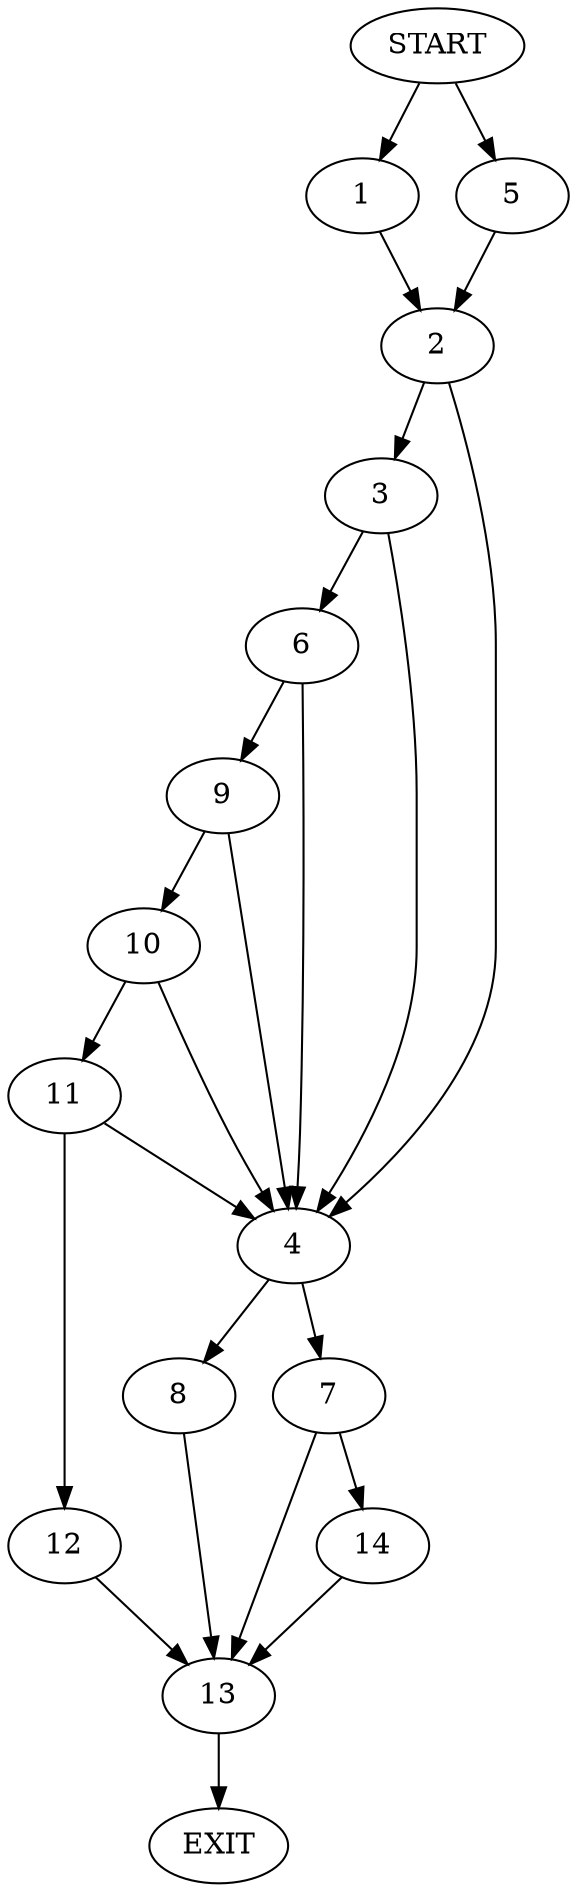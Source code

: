 digraph {
0 [label="START"]
15 [label="EXIT"]
0 -> 1
1 -> 2
2 -> 3
2 -> 4
0 -> 5
5 -> 2
3 -> 6
3 -> 4
4 -> 7
4 -> 8
6 -> 9
6 -> 4
9 -> 10
9 -> 4
10 -> 11
10 -> 4
11 -> 12
11 -> 4
12 -> 13
13 -> 15
7 -> 14
7 -> 13
8 -> 13
14 -> 13
}
